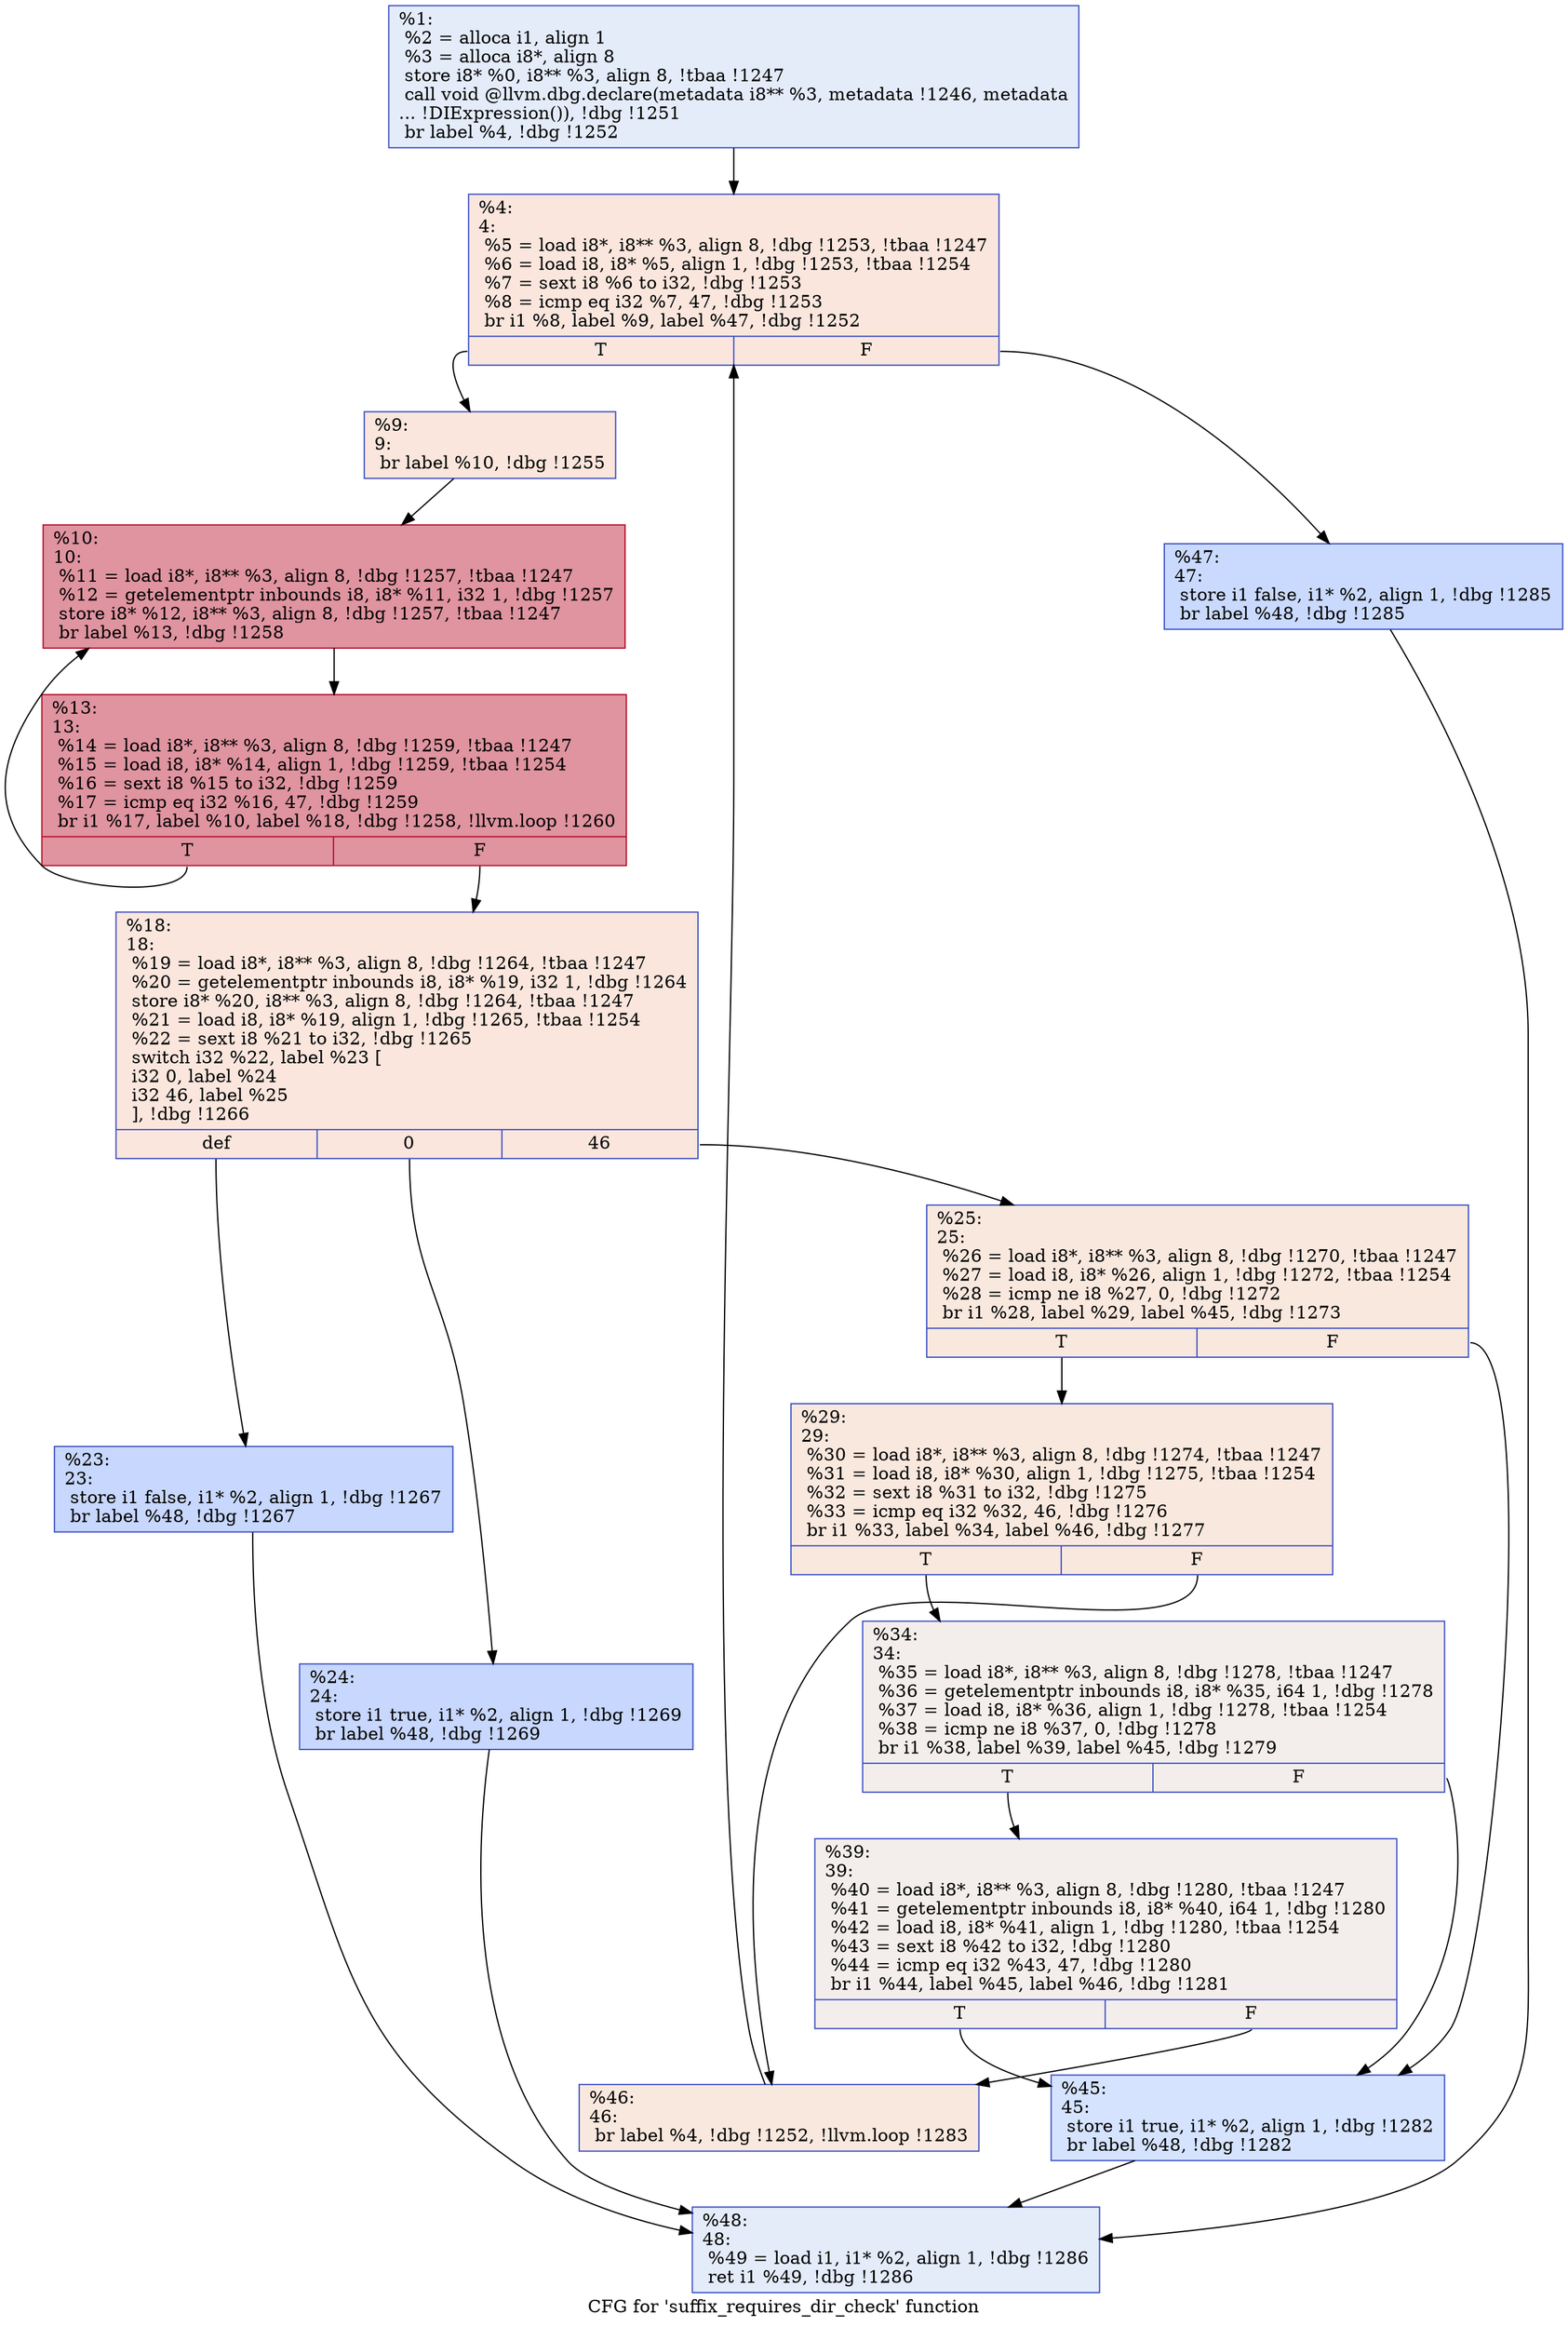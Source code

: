 digraph "CFG for 'suffix_requires_dir_check' function" {
	label="CFG for 'suffix_requires_dir_check' function";

	Node0x10fbfe0 [shape=record,color="#3d50c3ff", style=filled, fillcolor="#c1d4f470",label="{%1:\l  %2 = alloca i1, align 1\l  %3 = alloca i8*, align 8\l  store i8* %0, i8** %3, align 8, !tbaa !1247\l  call void @llvm.dbg.declare(metadata i8** %3, metadata !1246, metadata\l... !DIExpression()), !dbg !1251\l  br label %4, !dbg !1252\l}"];
	Node0x10fbfe0 -> Node0x10ff510;
	Node0x10ff510 [shape=record,color="#3d50c3ff", style=filled, fillcolor="#f3c7b170",label="{%4:\l4:                                                \l  %5 = load i8*, i8** %3, align 8, !dbg !1253, !tbaa !1247\l  %6 = load i8, i8* %5, align 1, !dbg !1253, !tbaa !1254\l  %7 = sext i8 %6 to i32, !dbg !1253\l  %8 = icmp eq i32 %7, 47, !dbg !1253\l  br i1 %8, label %9, label %47, !dbg !1252\l|{<s0>T|<s1>F}}"];
	Node0x10ff510:s0 -> Node0x10ff5f0;
	Node0x10ff510:s1 -> Node0x10ff9b0;
	Node0x10ff5f0 [shape=record,color="#3d50c3ff", style=filled, fillcolor="#f3c7b170",label="{%9:\l9:                                                \l  br label %10, !dbg !1255\l}"];
	Node0x10ff5f0 -> Node0x10ff640;
	Node0x10ff640 [shape=record,color="#b70d28ff", style=filled, fillcolor="#b70d2870",label="{%10:\l10:                                               \l  %11 = load i8*, i8** %3, align 8, !dbg !1257, !tbaa !1247\l  %12 = getelementptr inbounds i8, i8* %11, i32 1, !dbg !1257\l  store i8* %12, i8** %3, align 8, !dbg !1257, !tbaa !1247\l  br label %13, !dbg !1258\l}"];
	Node0x10ff640 -> Node0x10ff690;
	Node0x10ff690 [shape=record,color="#b70d28ff", style=filled, fillcolor="#b70d2870",label="{%13:\l13:                                               \l  %14 = load i8*, i8** %3, align 8, !dbg !1259, !tbaa !1247\l  %15 = load i8, i8* %14, align 1, !dbg !1259, !tbaa !1254\l  %16 = sext i8 %15 to i32, !dbg !1259\l  %17 = icmp eq i32 %16, 47, !dbg !1259\l  br i1 %17, label %10, label %18, !dbg !1258, !llvm.loop !1260\l|{<s0>T|<s1>F}}"];
	Node0x10ff690:s0 -> Node0x10ff640;
	Node0x10ff690:s1 -> Node0x10ff6e0;
	Node0x10ff6e0 [shape=record,color="#3d50c3ff", style=filled, fillcolor="#f3c7b170",label="{%18:\l18:                                               \l  %19 = load i8*, i8** %3, align 8, !dbg !1264, !tbaa !1247\l  %20 = getelementptr inbounds i8, i8* %19, i32 1, !dbg !1264\l  store i8* %20, i8** %3, align 8, !dbg !1264, !tbaa !1247\l  %21 = load i8, i8* %19, align 1, !dbg !1265, !tbaa !1254\l  %22 = sext i8 %21 to i32, !dbg !1265\l  switch i32 %22, label %23 [\l    i32 0, label %24\l    i32 46, label %25\l  ], !dbg !1266\l|{<s0>def|<s1>0|<s2>46}}"];
	Node0x10ff6e0:s0 -> Node0x10ff730;
	Node0x10ff6e0:s1 -> Node0x10ff780;
	Node0x10ff6e0:s2 -> Node0x10ff7d0;
	Node0x10ff730 [shape=record,color="#3d50c3ff", style=filled, fillcolor="#81a4fb70",label="{%23:\l23:                                               \l  store i1 false, i1* %2, align 1, !dbg !1267\l  br label %48, !dbg !1267\l}"];
	Node0x10ff730 -> Node0x10ffa00;
	Node0x10ff780 [shape=record,color="#3d50c3ff", style=filled, fillcolor="#81a4fb70",label="{%24:\l24:                                               \l  store i1 true, i1* %2, align 1, !dbg !1269\l  br label %48, !dbg !1269\l}"];
	Node0x10ff780 -> Node0x10ffa00;
	Node0x10ff7d0 [shape=record,color="#3d50c3ff", style=filled, fillcolor="#f2cab570",label="{%25:\l25:                                               \l  %26 = load i8*, i8** %3, align 8, !dbg !1270, !tbaa !1247\l  %27 = load i8, i8* %26, align 1, !dbg !1272, !tbaa !1254\l  %28 = icmp ne i8 %27, 0, !dbg !1272\l  br i1 %28, label %29, label %45, !dbg !1273\l|{<s0>T|<s1>F}}"];
	Node0x10ff7d0:s0 -> Node0x10ff820;
	Node0x10ff7d0:s1 -> Node0x10ff910;
	Node0x10ff820 [shape=record,color="#3d50c3ff", style=filled, fillcolor="#f2cab570",label="{%29:\l29:                                               \l  %30 = load i8*, i8** %3, align 8, !dbg !1274, !tbaa !1247\l  %31 = load i8, i8* %30, align 1, !dbg !1275, !tbaa !1254\l  %32 = sext i8 %31 to i32, !dbg !1275\l  %33 = icmp eq i32 %32, 46, !dbg !1276\l  br i1 %33, label %34, label %46, !dbg !1277\l|{<s0>T|<s1>F}}"];
	Node0x10ff820:s0 -> Node0x10ff870;
	Node0x10ff820:s1 -> Node0x10ff960;
	Node0x10ff870 [shape=record,color="#3d50c3ff", style=filled, fillcolor="#e3d9d370",label="{%34:\l34:                                               \l  %35 = load i8*, i8** %3, align 8, !dbg !1278, !tbaa !1247\l  %36 = getelementptr inbounds i8, i8* %35, i64 1, !dbg !1278\l  %37 = load i8, i8* %36, align 1, !dbg !1278, !tbaa !1254\l  %38 = icmp ne i8 %37, 0, !dbg !1278\l  br i1 %38, label %39, label %45, !dbg !1279\l|{<s0>T|<s1>F}}"];
	Node0x10ff870:s0 -> Node0x10ff8c0;
	Node0x10ff870:s1 -> Node0x10ff910;
	Node0x10ff8c0 [shape=record,color="#3d50c3ff", style=filled, fillcolor="#e3d9d370",label="{%39:\l39:                                               \l  %40 = load i8*, i8** %3, align 8, !dbg !1280, !tbaa !1247\l  %41 = getelementptr inbounds i8, i8* %40, i64 1, !dbg !1280\l  %42 = load i8, i8* %41, align 1, !dbg !1280, !tbaa !1254\l  %43 = sext i8 %42 to i32, !dbg !1280\l  %44 = icmp eq i32 %43, 47, !dbg !1280\l  br i1 %44, label %45, label %46, !dbg !1281\l|{<s0>T|<s1>F}}"];
	Node0x10ff8c0:s0 -> Node0x10ff910;
	Node0x10ff8c0:s1 -> Node0x10ff960;
	Node0x10ff910 [shape=record,color="#3d50c3ff", style=filled, fillcolor="#a1c0ff70",label="{%45:\l45:                                               \l  store i1 true, i1* %2, align 1, !dbg !1282\l  br label %48, !dbg !1282\l}"];
	Node0x10ff910 -> Node0x10ffa00;
	Node0x10ff960 [shape=record,color="#3d50c3ff", style=filled, fillcolor="#f2cab570",label="{%46:\l46:                                               \l  br label %4, !dbg !1252, !llvm.loop !1283\l}"];
	Node0x10ff960 -> Node0x10ff510;
	Node0x10ff9b0 [shape=record,color="#3d50c3ff", style=filled, fillcolor="#88abfd70",label="{%47:\l47:                                               \l  store i1 false, i1* %2, align 1, !dbg !1285\l  br label %48, !dbg !1285\l}"];
	Node0x10ff9b0 -> Node0x10ffa00;
	Node0x10ffa00 [shape=record,color="#3d50c3ff", style=filled, fillcolor="#c1d4f470",label="{%48:\l48:                                               \l  %49 = load i1, i1* %2, align 1, !dbg !1286\l  ret i1 %49, !dbg !1286\l}"];
}
